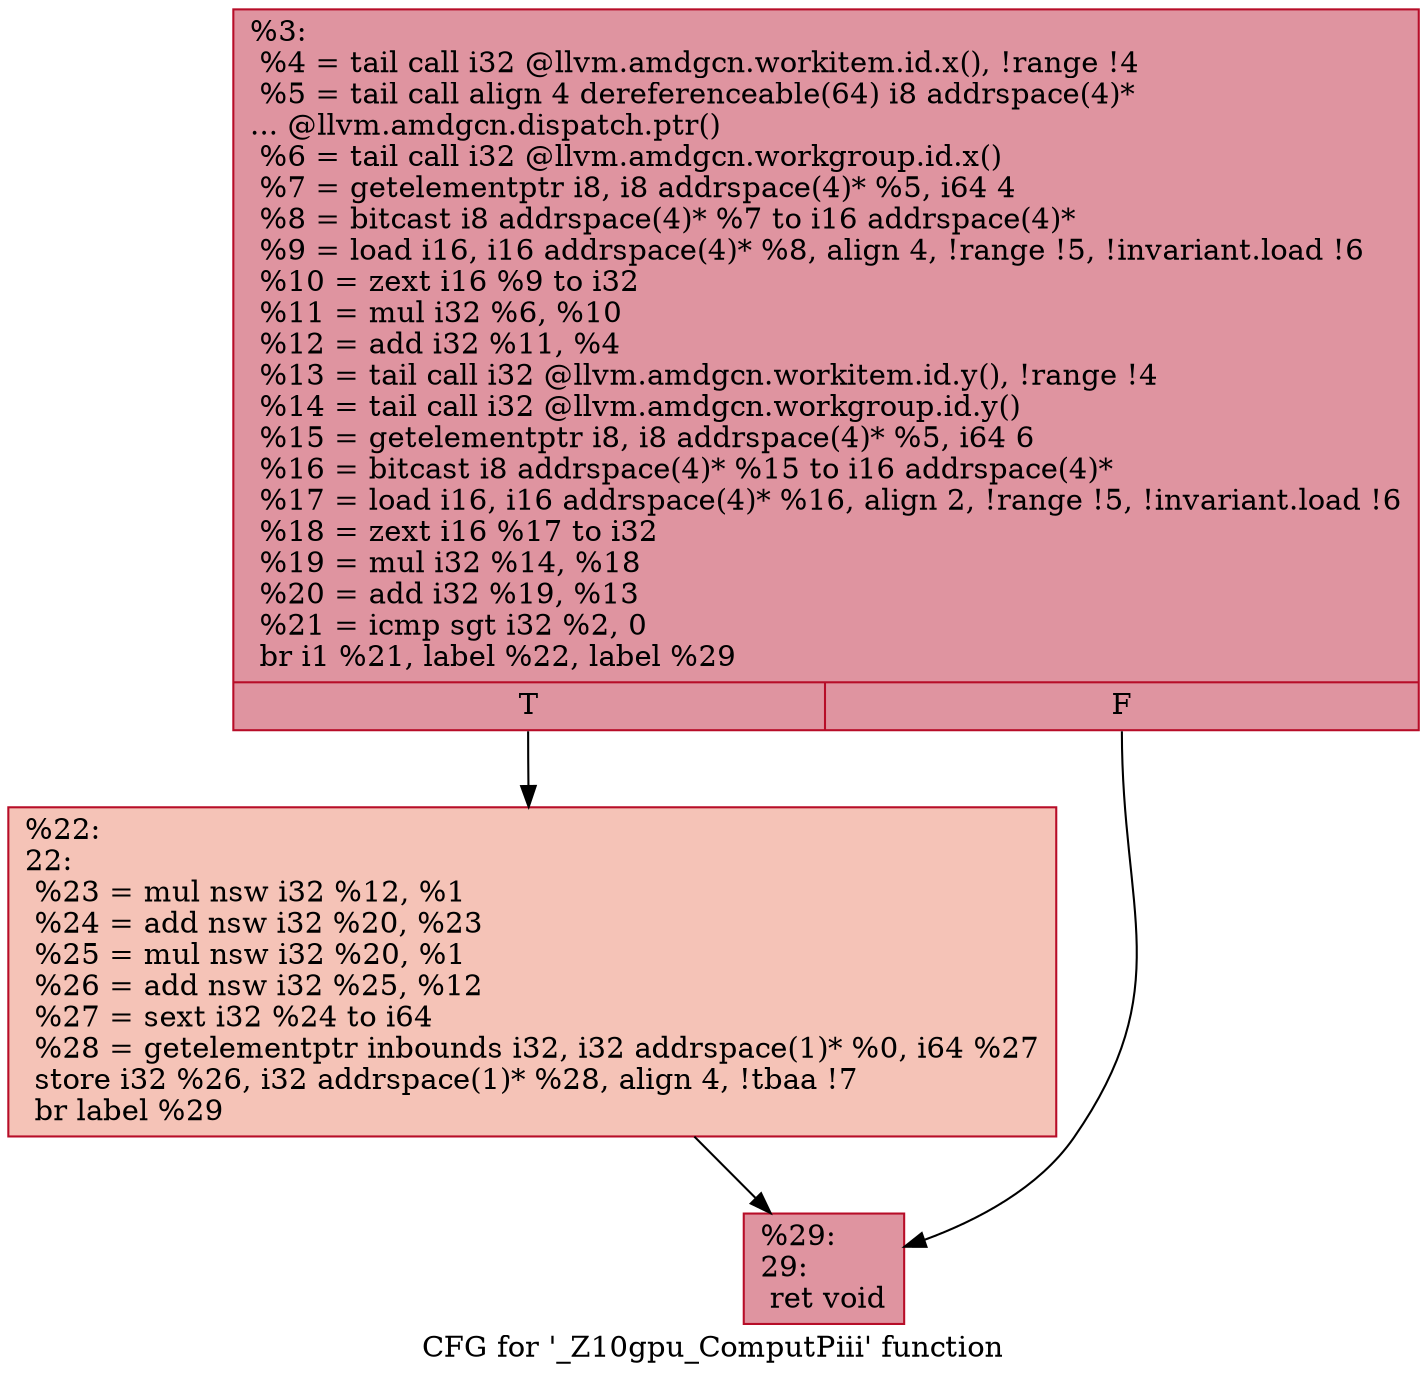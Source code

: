 digraph "CFG for '_Z10gpu_ComputPiii' function" {
	label="CFG for '_Z10gpu_ComputPiii' function";

	Node0x59241f0 [shape=record,color="#b70d28ff", style=filled, fillcolor="#b70d2870",label="{%3:\l  %4 = tail call i32 @llvm.amdgcn.workitem.id.x(), !range !4\l  %5 = tail call align 4 dereferenceable(64) i8 addrspace(4)*\l... @llvm.amdgcn.dispatch.ptr()\l  %6 = tail call i32 @llvm.amdgcn.workgroup.id.x()\l  %7 = getelementptr i8, i8 addrspace(4)* %5, i64 4\l  %8 = bitcast i8 addrspace(4)* %7 to i16 addrspace(4)*\l  %9 = load i16, i16 addrspace(4)* %8, align 4, !range !5, !invariant.load !6\l  %10 = zext i16 %9 to i32\l  %11 = mul i32 %6, %10\l  %12 = add i32 %11, %4\l  %13 = tail call i32 @llvm.amdgcn.workitem.id.y(), !range !4\l  %14 = tail call i32 @llvm.amdgcn.workgroup.id.y()\l  %15 = getelementptr i8, i8 addrspace(4)* %5, i64 6\l  %16 = bitcast i8 addrspace(4)* %15 to i16 addrspace(4)*\l  %17 = load i16, i16 addrspace(4)* %16, align 2, !range !5, !invariant.load !6\l  %18 = zext i16 %17 to i32\l  %19 = mul i32 %14, %18\l  %20 = add i32 %19, %13\l  %21 = icmp sgt i32 %2, 0\l  br i1 %21, label %22, label %29\l|{<s0>T|<s1>F}}"];
	Node0x59241f0:s0 -> Node0x5927b60;
	Node0x59241f0:s1 -> Node0x5927bf0;
	Node0x5927b60 [shape=record,color="#b70d28ff", style=filled, fillcolor="#e8765c70",label="{%22:\l22:                                               \l  %23 = mul nsw i32 %12, %1\l  %24 = add nsw i32 %20, %23\l  %25 = mul nsw i32 %20, %1\l  %26 = add nsw i32 %25, %12\l  %27 = sext i32 %24 to i64\l  %28 = getelementptr inbounds i32, i32 addrspace(1)* %0, i64 %27\l  store i32 %26, i32 addrspace(1)* %28, align 4, !tbaa !7\l  br label %29\l}"];
	Node0x5927b60 -> Node0x5927bf0;
	Node0x5927bf0 [shape=record,color="#b70d28ff", style=filled, fillcolor="#b70d2870",label="{%29:\l29:                                               \l  ret void\l}"];
}
